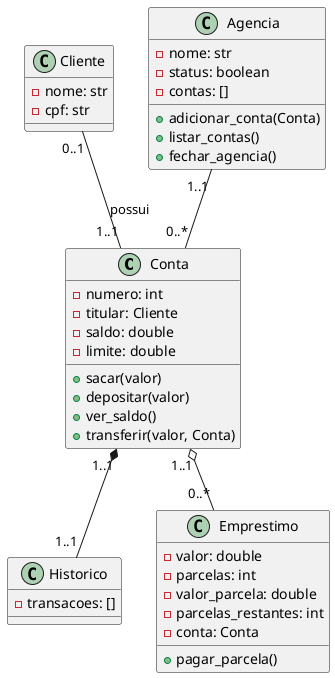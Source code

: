 @startuml
'https://plantuml.com/use-case-diagram
'Classes
class Conta{
    - numero: int
    - titular: Cliente
    - saldo: double
    - limite: double
    + sacar(valor)
    + depositar(valor)
    + ver_saldo()
    + transferir(valor, Conta)
}
class Cliente{
    - nome: str
    - cpf: str
}
class Historico{
    - transacoes: []
}

class Emprestimo{
    - valor: double
    - parcelas: int
    - valor_parcela: double
    - parcelas_restantes: int
    - conta: Conta
    + pagar_parcela()
}
class Agencia{
    - nome: str
    - status: boolean
    - contas: []
    + adicionar_conta(Conta)
    + listar_contas()
    + fechar_agencia()
}
'Relacionametos
Cliente "0..1" -- "1..1" Conta : possui
Conta "1..1" *-- "1..1" Historico
Conta "1..1" o-- "0..*" Emprestimo
Agencia "1..1" -- "0..*" Conta
@enduml